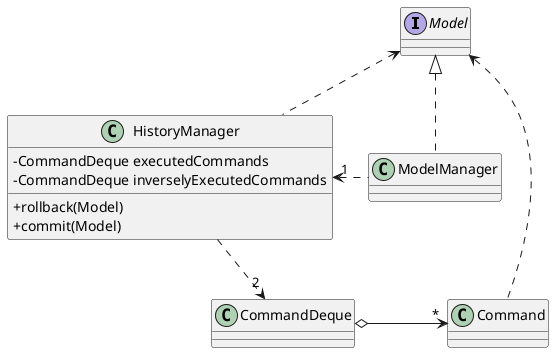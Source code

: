 @startuml
skinparam classAttributeIconSize 0

interface Model

ModelManager .up.|> Model
ModelManager .left.> "1" HistoryManager
HistoryManager .up.> Model
HistoryManager .down.> "2" CommandDeque
CommandDeque o-right-> "*" Command
Command .up.> Model

class HistoryManager {
-CommandDeque executedCommands
-CommandDeque inverselyExecutedCommands
+rollback(Model)
+commit(Model)
}

@enduml
